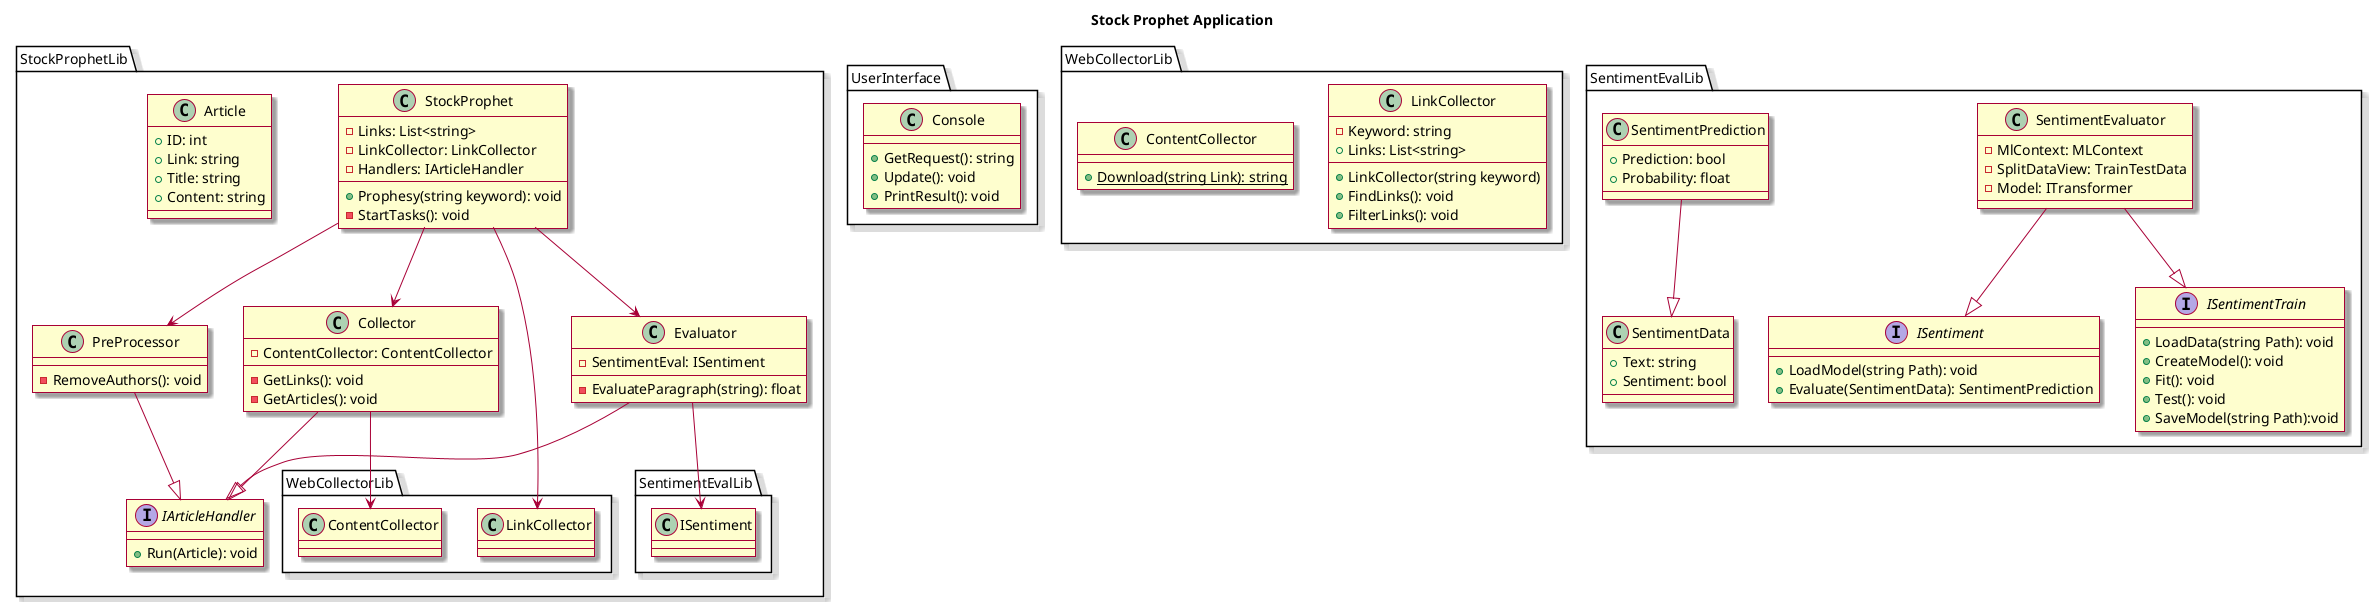 @startuml Project Model Class Diagram

skin rose

title Stock Prophet Application


package StockProphetLib {

    class StockProphet {
        -Links: List<string>
        -LinkCollector: LinkCollector
        -Handlers: IArticleHandler
        +Prophesy(string keyword): void
        -StartTasks(): void
    }
    StockProphet --> WebCollectorLib.LinkCollector
    StockProphet --> Collector
    StockProphet --> PreProcessor
    StockProphet --> Evaluator


    interface IArticleHandler {
        +Run(Article): void
    }


    class Collector {
        -ContentCollector: ContentCollector
        -GetLinks(): void
        -GetArticles(): void
    }
    Collector --|> IArticleHandler
    Collector --> WebCollectorLib.ContentCollector


    class PreProcessor {
        -RemoveAuthors(): void
    }
    PreProcessor --|> IArticleHandler


    class Evaluator {
        -SentimentEval: ISentiment
        -EvaluateParagraph(string): float
    }
    Evaluator --|> IArticleHandler
    Evaluator --> SentimentEvalLib.ISentiment


    class Article {
        +ID: int
        +Link: string
        +Title: string
        +Content: string
    }
}


package UserInterface 
{    
    class Console {
        +GetRequest(): string
        +Update(): void
        +PrintResult(): void
    }
}


package WebCollectorLib 
{
    class LinkCollector {
        -Keyword: string
        +Links: List<string>
        +LinkCollector(string keyword)
        +FindLinks(): void
        +FilterLinks(): void
    }

    class ContentCollector {
        {static} +Download(string Link): string
    }
}


package SentimentEvalLib 
{
    interface ISentiment {
        +LoadModel(string Path): void
        +Evaluate(SentimentData): SentimentPrediction
    }

    interface ISentimentTrain {
        +LoadData(string Path): void
        +CreateModel(): void
        +Fit(): void
        +Test(): void
        +SaveModel(string Path):void
    }
    
    class SentimentEvaluator {
        -MlContext: MLContext
        -SplitDataView: TrainTestData
        -Model: ITransformer
    }
    SentimentEvaluator --|> ISentiment
    SentimentEvaluator --|> ISentimentTrain

    class SentimentData {
        +Text: string
        +Sentiment: bool
    }

    class SentimentPrediction {
        +Prediction: bool
        +Probability: float
    }
    SentimentPrediction --|> SentimentData
}


@enduml